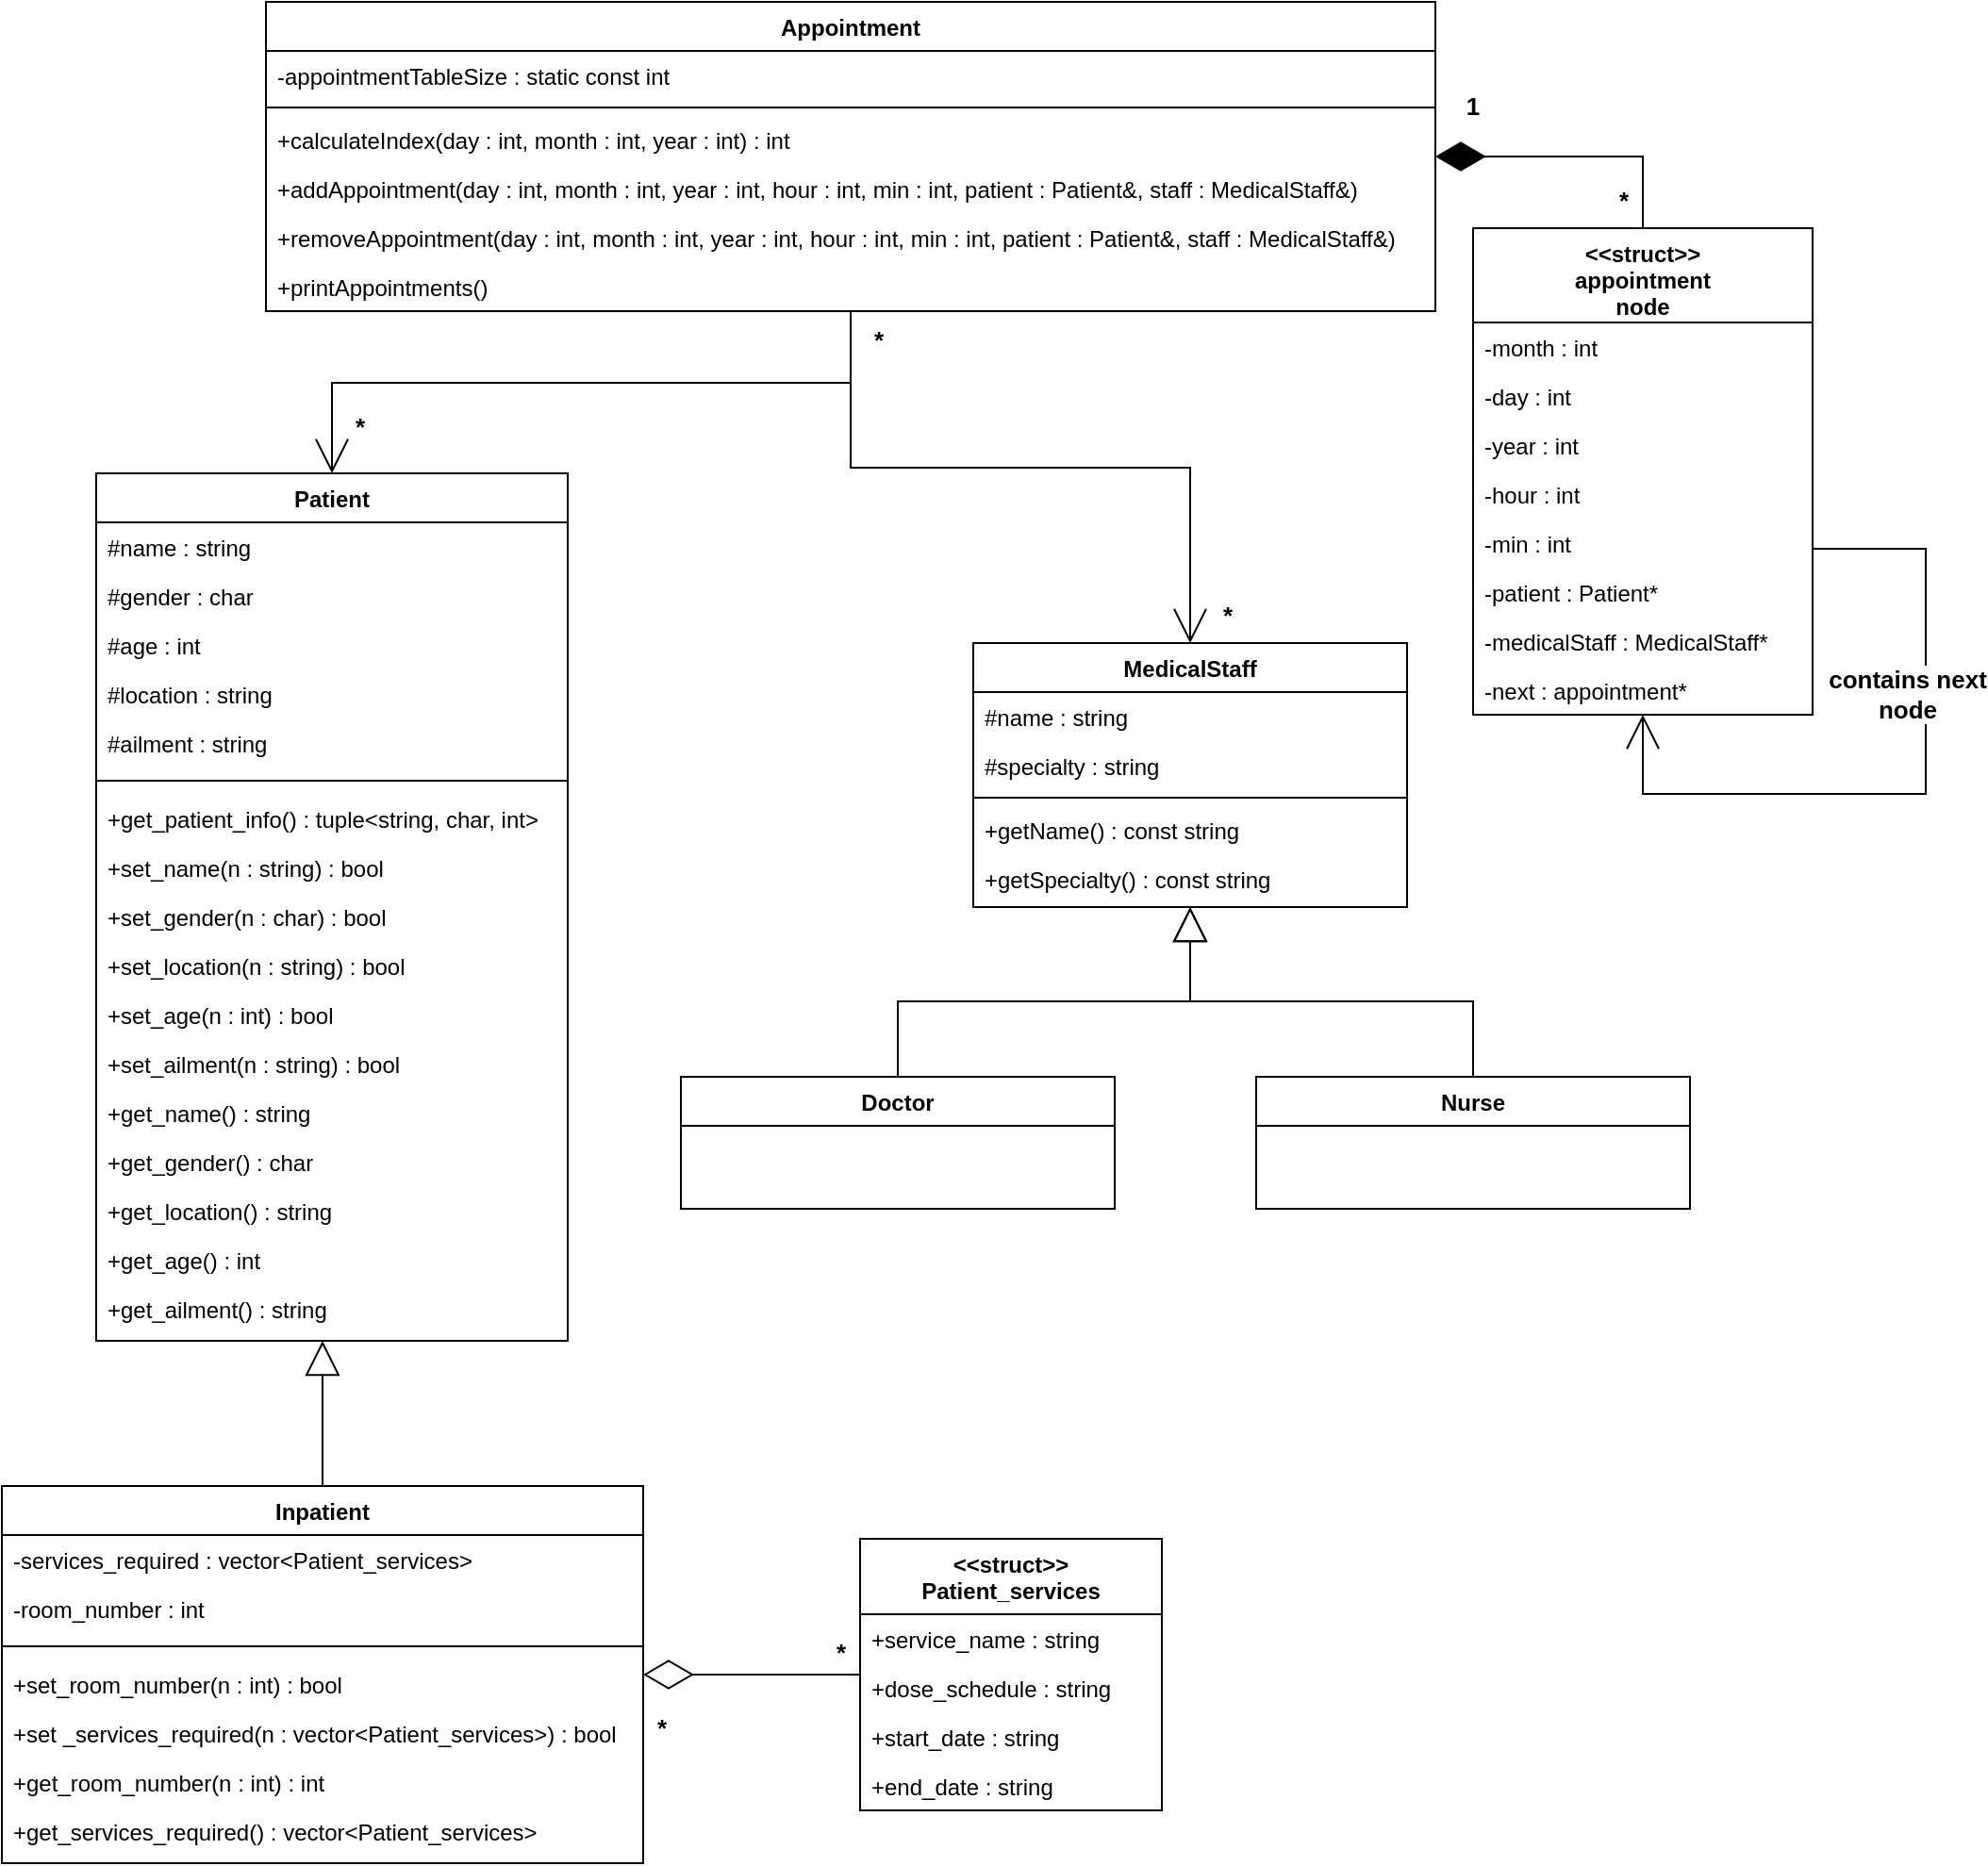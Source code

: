 <mxfile version="22.1.3" type="device">
  <diagram id="C5RBs43oDa-KdzZeNtuy" name="Page-1">
    <mxGraphModel dx="1434" dy="758" grid="1" gridSize="10" guides="1" tooltips="1" connect="1" arrows="1" fold="1" page="1" pageScale="1" pageWidth="1169" pageHeight="1654" background="none" math="0" shadow="0">
      <root>
        <mxCell id="WIyWlLk6GJQsqaUBKTNV-0" />
        <mxCell id="WIyWlLk6GJQsqaUBKTNV-1" parent="WIyWlLk6GJQsqaUBKTNV-0" />
        <mxCell id="30WU4XjeSRjazcmTcvTp-22" value="" style="edgeStyle=orthogonalEdgeStyle;rounded=0;orthogonalLoop=1;jettySize=auto;html=1;endArrow=none;endFill=0;endSize=24;entryX=0.5;entryY=0;entryDx=0;entryDy=0;startArrow=diamondThin;startFill=1;sourcePerimeterSpacing=0;targetPerimeterSpacing=0;startSize=24;" parent="WIyWlLk6GJQsqaUBKTNV-1" source="zkfFHV4jXpPFQw0GAbJ--0" target="zkfFHV4jXpPFQw0GAbJ--17" edge="1">
          <mxGeometry relative="1" as="geometry">
            <mxPoint x="610" y="336" as="targetPoint" />
          </mxGeometry>
        </mxCell>
        <mxCell id="30WU4XjeSRjazcmTcvTp-43" value="" style="edgeStyle=orthogonalEdgeStyle;rounded=0;orthogonalLoop=1;jettySize=auto;html=1;entryX=0.5;entryY=0;entryDx=0;entryDy=0;endArrow=open;endFill=0;endSize=16;fontSize=13;" parent="WIyWlLk6GJQsqaUBKTNV-1" source="zkfFHV4jXpPFQw0GAbJ--0" target="zkfFHV4jXpPFQw0GAbJ--6" edge="1">
          <mxGeometry x="0.889" y="15" relative="1" as="geometry">
            <mxPoint x="560" y="336" as="targetPoint" />
            <mxPoint as="offset" />
          </mxGeometry>
        </mxCell>
        <mxCell id="30WU4XjeSRjazcmTcvTp-90" value="" style="edgeStyle=orthogonalEdgeStyle;rounded=0;orthogonalLoop=1;jettySize=auto;html=1;endArrow=open;endFill=0;endSize=16;" parent="WIyWlLk6GJQsqaUBKTNV-1" source="zkfFHV4jXpPFQw0GAbJ--0" target="30WU4XjeSRjazcmTcvTp-83" edge="1">
          <mxGeometry relative="1" as="geometry" />
        </mxCell>
        <mxCell id="zkfFHV4jXpPFQw0GAbJ--0" value="Appointment" style="swimlane;fontStyle=1;align=center;verticalAlign=top;childLayout=stackLayout;horizontal=1;startSize=26;horizontalStack=0;resizeParent=1;resizeLast=0;collapsible=1;marginBottom=0;rounded=0;shadow=0;strokeWidth=1;labelBackgroundColor=none;" parent="WIyWlLk6GJQsqaUBKTNV-1" vertex="1">
          <mxGeometry x="250" y="40" width="620" height="164" as="geometry">
            <mxRectangle x="230" y="140" width="160" height="26" as="alternateBounds" />
          </mxGeometry>
        </mxCell>
        <mxCell id="zkfFHV4jXpPFQw0GAbJ--1" value="-appointmentTableSize : static const int" style="text;align=left;verticalAlign=top;spacingLeft=4;spacingRight=4;overflow=hidden;rotatable=0;points=[[0,0.5],[1,0.5]];portConstraint=eastwest;labelBackgroundColor=none;" parent="zkfFHV4jXpPFQw0GAbJ--0" vertex="1">
          <mxGeometry y="26" width="620" height="26" as="geometry" />
        </mxCell>
        <mxCell id="zkfFHV4jXpPFQw0GAbJ--4" value="" style="line;html=1;strokeWidth=1;align=left;verticalAlign=middle;spacingTop=-1;spacingLeft=3;spacingRight=3;rotatable=0;labelPosition=right;points=[];portConstraint=eastwest;labelBackgroundColor=none;" parent="zkfFHV4jXpPFQw0GAbJ--0" vertex="1">
          <mxGeometry y="52" width="620" height="8" as="geometry" />
        </mxCell>
        <mxCell id="zkfFHV4jXpPFQw0GAbJ--5" value="+calculateIndex(day : int, month : int, year : int) : int" style="text;align=left;verticalAlign=top;spacingLeft=4;spacingRight=4;overflow=hidden;rotatable=0;points=[[0,0.5],[1,0.5]];portConstraint=eastwest;labelBackgroundColor=none;" parent="zkfFHV4jXpPFQw0GAbJ--0" vertex="1">
          <mxGeometry y="60" width="620" height="26" as="geometry" />
        </mxCell>
        <mxCell id="30WU4XjeSRjazcmTcvTp-0" value="+addAppointment(day : int, month : int, year : int, hour : int, min : int, patient : Patient&amp;, staff : MedicalStaff&amp;)" style="text;align=left;verticalAlign=top;spacingLeft=4;spacingRight=4;overflow=hidden;rotatable=0;points=[[0,0.5],[1,0.5]];portConstraint=eastwest;labelBackgroundColor=none;" parent="zkfFHV4jXpPFQw0GAbJ--0" vertex="1">
          <mxGeometry y="86" width="620" height="26" as="geometry" />
        </mxCell>
        <mxCell id="30WU4XjeSRjazcmTcvTp-2" value="+removeAppointment(day : int, month : int, year : int, hour : int, min : int, patient : Patient&amp;, staff : MedicalStaff&amp;)" style="text;align=left;verticalAlign=top;spacingLeft=4;spacingRight=4;overflow=hidden;rotatable=0;points=[[0,0.5],[1,0.5]];portConstraint=eastwest;labelBackgroundColor=none;" parent="zkfFHV4jXpPFQw0GAbJ--0" vertex="1">
          <mxGeometry y="112" width="620" height="26" as="geometry" />
        </mxCell>
        <mxCell id="30WU4XjeSRjazcmTcvTp-1" value="+printAppointments()" style="text;align=left;verticalAlign=top;spacingLeft=4;spacingRight=4;overflow=hidden;rotatable=0;points=[[0,0.5],[1,0.5]];portConstraint=eastwest;labelBackgroundColor=none;" parent="zkfFHV4jXpPFQw0GAbJ--0" vertex="1">
          <mxGeometry y="138" width="620" height="26" as="geometry" />
        </mxCell>
        <mxCell id="30WU4XjeSRjazcmTcvTp-62" value="" style="edgeStyle=orthogonalEdgeStyle;rounded=0;orthogonalLoop=1;jettySize=auto;html=1;startArrow=block;startFill=0;endArrow=none;endFill=0;startSize=16;" parent="WIyWlLk6GJQsqaUBKTNV-1" source="zkfFHV4jXpPFQw0GAbJ--6" target="30WU4XjeSRjazcmTcvTp-44" edge="1">
          <mxGeometry relative="1" as="geometry">
            <Array as="points">
              <mxPoint x="280" y="780" />
              <mxPoint x="280" y="780" />
            </Array>
          </mxGeometry>
        </mxCell>
        <mxCell id="zkfFHV4jXpPFQw0GAbJ--6" value="Patient" style="swimlane;fontStyle=1;align=center;verticalAlign=top;childLayout=stackLayout;horizontal=1;startSize=26;horizontalStack=0;resizeParent=1;resizeLast=0;collapsible=1;marginBottom=0;rounded=0;shadow=0;strokeWidth=1;labelBackgroundColor=none;" parent="WIyWlLk6GJQsqaUBKTNV-1" vertex="1">
          <mxGeometry x="160" y="290" width="250" height="460" as="geometry">
            <mxRectangle x="130" y="380" width="160" height="26" as="alternateBounds" />
          </mxGeometry>
        </mxCell>
        <mxCell id="zkfFHV4jXpPFQw0GAbJ--7" value="#name : string" style="text;align=left;verticalAlign=top;spacingLeft=4;spacingRight=4;overflow=hidden;rotatable=0;points=[[0,0.5],[1,0.5]];portConstraint=eastwest;labelBackgroundColor=none;" parent="zkfFHV4jXpPFQw0GAbJ--6" vertex="1">
          <mxGeometry y="26" width="250" height="26" as="geometry" />
        </mxCell>
        <mxCell id="zkfFHV4jXpPFQw0GAbJ--8" value="#gender : char" style="text;align=left;verticalAlign=top;spacingLeft=4;spacingRight=4;overflow=hidden;rotatable=0;points=[[0,0.5],[1,0.5]];portConstraint=eastwest;rounded=0;shadow=0;html=0;labelBackgroundColor=none;" parent="zkfFHV4jXpPFQw0GAbJ--6" vertex="1">
          <mxGeometry y="52" width="250" height="26" as="geometry" />
        </mxCell>
        <mxCell id="30WU4XjeSRjazcmTcvTp-27" value="#age : int" style="text;align=left;verticalAlign=top;spacingLeft=4;spacingRight=4;overflow=hidden;rotatable=0;points=[[0,0.5],[1,0.5]];portConstraint=eastwest;rounded=0;shadow=0;html=0;labelBackgroundColor=none;" parent="zkfFHV4jXpPFQw0GAbJ--6" vertex="1">
          <mxGeometry y="78" width="250" height="26" as="geometry" />
        </mxCell>
        <mxCell id="30WU4XjeSRjazcmTcvTp-26" value="#location : string" style="text;align=left;verticalAlign=top;spacingLeft=4;spacingRight=4;overflow=hidden;rotatable=0;points=[[0,0.5],[1,0.5]];portConstraint=eastwest;rounded=0;shadow=0;html=0;labelBackgroundColor=none;" parent="zkfFHV4jXpPFQw0GAbJ--6" vertex="1">
          <mxGeometry y="104" width="250" height="26" as="geometry" />
        </mxCell>
        <mxCell id="30WU4XjeSRjazcmTcvTp-25" value="#ailment : string" style="text;align=left;verticalAlign=top;spacingLeft=4;spacingRight=4;overflow=hidden;rotatable=0;points=[[0,0.5],[1,0.5]];portConstraint=eastwest;rounded=0;shadow=0;html=0;labelBackgroundColor=none;" parent="zkfFHV4jXpPFQw0GAbJ--6" vertex="1">
          <mxGeometry y="130" width="250" height="26" as="geometry" />
        </mxCell>
        <mxCell id="30WU4XjeSRjazcmTcvTp-29" style="line;html=1;strokeWidth=1;align=left;verticalAlign=middle;spacingTop=-1;spacingLeft=3;spacingRight=3;rotatable=0;labelPosition=right;points=[];portConstraint=eastwest;labelBackgroundColor=none;" parent="zkfFHV4jXpPFQw0GAbJ--6" vertex="1">
          <mxGeometry y="156" width="250" height="14" as="geometry" />
        </mxCell>
        <mxCell id="30WU4XjeSRjazcmTcvTp-30" value="+get_patient_info() : tuple&lt;string, char, int&gt;" style="text;align=left;verticalAlign=top;spacingLeft=4;spacingRight=4;overflow=hidden;rotatable=0;points=[[0,0.5],[1,0.5]];portConstraint=eastwest;rounded=0;shadow=0;html=0;labelBackgroundColor=none;" parent="zkfFHV4jXpPFQw0GAbJ--6" vertex="1">
          <mxGeometry y="170" width="250" height="26" as="geometry" />
        </mxCell>
        <mxCell id="30WU4XjeSRjazcmTcvTp-33" value="+set_name(n : string) : bool" style="text;align=left;verticalAlign=top;spacingLeft=4;spacingRight=4;overflow=hidden;rotatable=0;points=[[0,0.5],[1,0.5]];portConstraint=eastwest;rounded=0;shadow=0;html=0;labelBackgroundColor=none;" parent="zkfFHV4jXpPFQw0GAbJ--6" vertex="1">
          <mxGeometry y="196" width="250" height="26" as="geometry" />
        </mxCell>
        <mxCell id="30WU4XjeSRjazcmTcvTp-32" value="+set_gender(n : char) : bool" style="text;align=left;verticalAlign=top;spacingLeft=4;spacingRight=4;overflow=hidden;rotatable=0;points=[[0,0.5],[1,0.5]];portConstraint=eastwest;rounded=0;shadow=0;html=0;labelBackgroundColor=none;" parent="zkfFHV4jXpPFQw0GAbJ--6" vertex="1">
          <mxGeometry y="222" width="250" height="26" as="geometry" />
        </mxCell>
        <mxCell id="30WU4XjeSRjazcmTcvTp-31" value="+set_location(n : string) : bool" style="text;align=left;verticalAlign=top;spacingLeft=4;spacingRight=4;overflow=hidden;rotatable=0;points=[[0,0.5],[1,0.5]];portConstraint=eastwest;rounded=0;shadow=0;html=0;labelBackgroundColor=none;" parent="zkfFHV4jXpPFQw0GAbJ--6" vertex="1">
          <mxGeometry y="248" width="250" height="26" as="geometry" />
        </mxCell>
        <mxCell id="30WU4XjeSRjazcmTcvTp-41" value="+set_age(n : int) : bool" style="text;align=left;verticalAlign=top;spacingLeft=4;spacingRight=4;overflow=hidden;rotatable=0;points=[[0,0.5],[1,0.5]];portConstraint=eastwest;rounded=0;shadow=0;html=0;labelBackgroundColor=none;" parent="zkfFHV4jXpPFQw0GAbJ--6" vertex="1">
          <mxGeometry y="274" width="250" height="26" as="geometry" />
        </mxCell>
        <mxCell id="30WU4XjeSRjazcmTcvTp-40" value="+set_ailment(n : string) : bool" style="text;align=left;verticalAlign=top;spacingLeft=4;spacingRight=4;overflow=hidden;rotatable=0;points=[[0,0.5],[1,0.5]];portConstraint=eastwest;rounded=0;shadow=0;html=0;labelBackgroundColor=none;" parent="zkfFHV4jXpPFQw0GAbJ--6" vertex="1">
          <mxGeometry y="300" width="250" height="26" as="geometry" />
        </mxCell>
        <mxCell id="30WU4XjeSRjazcmTcvTp-39" value="+get_name() : string" style="text;align=left;verticalAlign=top;spacingLeft=4;spacingRight=4;overflow=hidden;rotatable=0;points=[[0,0.5],[1,0.5]];portConstraint=eastwest;rounded=0;shadow=0;html=0;labelBackgroundColor=none;" parent="zkfFHV4jXpPFQw0GAbJ--6" vertex="1">
          <mxGeometry y="326" width="250" height="26" as="geometry" />
        </mxCell>
        <mxCell id="30WU4XjeSRjazcmTcvTp-38" value="+get_gender() : char" style="text;align=left;verticalAlign=top;spacingLeft=4;spacingRight=4;overflow=hidden;rotatable=0;points=[[0,0.5],[1,0.5]];portConstraint=eastwest;rounded=0;shadow=0;html=0;labelBackgroundColor=none;" parent="zkfFHV4jXpPFQw0GAbJ--6" vertex="1">
          <mxGeometry y="352" width="250" height="26" as="geometry" />
        </mxCell>
        <mxCell id="30WU4XjeSRjazcmTcvTp-37" value="+get_location() : string" style="text;align=left;verticalAlign=top;spacingLeft=4;spacingRight=4;overflow=hidden;rotatable=0;points=[[0,0.5],[1,0.5]];portConstraint=eastwest;rounded=0;shadow=0;html=0;labelBackgroundColor=none;" parent="zkfFHV4jXpPFQw0GAbJ--6" vertex="1">
          <mxGeometry y="378" width="250" height="26" as="geometry" />
        </mxCell>
        <mxCell id="30WU4XjeSRjazcmTcvTp-36" value="+get_age() : int" style="text;align=left;verticalAlign=top;spacingLeft=4;spacingRight=4;overflow=hidden;rotatable=0;points=[[0,0.5],[1,0.5]];portConstraint=eastwest;rounded=0;shadow=0;html=0;labelBackgroundColor=none;" parent="zkfFHV4jXpPFQw0GAbJ--6" vertex="1">
          <mxGeometry y="404" width="250" height="26" as="geometry" />
        </mxCell>
        <mxCell id="30WU4XjeSRjazcmTcvTp-35" value="+get_ailment() : string" style="text;align=left;verticalAlign=top;spacingLeft=4;spacingRight=4;overflow=hidden;rotatable=0;points=[[0,0.5],[1,0.5]];portConstraint=eastwest;rounded=0;shadow=0;html=0;labelBackgroundColor=none;" parent="zkfFHV4jXpPFQw0GAbJ--6" vertex="1">
          <mxGeometry y="430" width="250" height="26" as="geometry" />
        </mxCell>
        <mxCell id="30WU4XjeSRjazcmTcvTp-24" value="&lt;b&gt;contains next&lt;br&gt;node&lt;br&gt;&lt;/b&gt;" style="edgeStyle=orthogonalEdgeStyle;rounded=0;orthogonalLoop=1;jettySize=auto;html=1;entryX=0.5;entryY=1;entryDx=0;entryDy=0;endArrow=open;endFill=0;endSize=16;fontSize=13;" parent="WIyWlLk6GJQsqaUBKTNV-1" source="zkfFHV4jXpPFQw0GAbJ--17" target="zkfFHV4jXpPFQw0GAbJ--17" edge="1">
          <mxGeometry x="-0.282" y="-10" relative="1" as="geometry">
            <mxPoint x="1070" y="580" as="targetPoint" />
            <Array as="points">
              <mxPoint x="1130" y="330" />
              <mxPoint x="1130" y="460" />
              <mxPoint x="980" y="460" />
            </Array>
            <mxPoint as="offset" />
          </mxGeometry>
        </mxCell>
        <mxCell id="zkfFHV4jXpPFQw0GAbJ--17" value="&lt;&lt;struct&gt;&gt;&#xa;appointment&#xa;node" style="swimlane;fontStyle=1;align=center;verticalAlign=top;childLayout=stackLayout;horizontal=1;startSize=50;horizontalStack=0;resizeParent=1;resizeLast=0;collapsible=1;marginBottom=0;rounded=0;shadow=0;strokeWidth=1;labelBackgroundColor=none;" parent="WIyWlLk6GJQsqaUBKTNV-1" vertex="1">
          <mxGeometry x="890" y="160" width="180" height="258" as="geometry">
            <mxRectangle x="550" y="140" width="160" height="26" as="alternateBounds" />
          </mxGeometry>
        </mxCell>
        <mxCell id="zkfFHV4jXpPFQw0GAbJ--18" value="-month : int" style="text;align=left;verticalAlign=top;spacingLeft=4;spacingRight=4;overflow=hidden;rotatable=0;points=[[0,0.5],[1,0.5]];portConstraint=eastwest;labelBackgroundColor=none;" parent="zkfFHV4jXpPFQw0GAbJ--17" vertex="1">
          <mxGeometry y="50" width="180" height="26" as="geometry" />
        </mxCell>
        <mxCell id="zkfFHV4jXpPFQw0GAbJ--19" value="-day : int" style="text;align=left;verticalAlign=top;spacingLeft=4;spacingRight=4;overflow=hidden;rotatable=0;points=[[0,0.5],[1,0.5]];portConstraint=eastwest;rounded=0;shadow=0;html=0;labelBackgroundColor=none;" parent="zkfFHV4jXpPFQw0GAbJ--17" vertex="1">
          <mxGeometry y="76" width="180" height="26" as="geometry" />
        </mxCell>
        <mxCell id="zkfFHV4jXpPFQw0GAbJ--20" value="-year : int" style="text;align=left;verticalAlign=top;spacingLeft=4;spacingRight=4;overflow=hidden;rotatable=0;points=[[0,0.5],[1,0.5]];portConstraint=eastwest;rounded=0;shadow=0;html=0;labelBackgroundColor=none;" parent="zkfFHV4jXpPFQw0GAbJ--17" vertex="1">
          <mxGeometry y="102" width="180" height="26" as="geometry" />
        </mxCell>
        <mxCell id="zkfFHV4jXpPFQw0GAbJ--21" value="-hour : int" style="text;align=left;verticalAlign=top;spacingLeft=4;spacingRight=4;overflow=hidden;rotatable=0;points=[[0,0.5],[1,0.5]];portConstraint=eastwest;rounded=0;shadow=0;html=0;labelBackgroundColor=none;" parent="zkfFHV4jXpPFQw0GAbJ--17" vertex="1">
          <mxGeometry y="128" width="180" height="26" as="geometry" />
        </mxCell>
        <mxCell id="zkfFHV4jXpPFQw0GAbJ--22" value="-min : int" style="text;align=left;verticalAlign=top;spacingLeft=4;spacingRight=4;overflow=hidden;rotatable=0;points=[[0,0.5],[1,0.5]];portConstraint=eastwest;rounded=0;shadow=0;html=0;labelBackgroundColor=none;" parent="zkfFHV4jXpPFQw0GAbJ--17" vertex="1">
          <mxGeometry y="154" width="180" height="26" as="geometry" />
        </mxCell>
        <mxCell id="30WU4XjeSRjazcmTcvTp-20" value="-patient : Patient*" style="text;align=left;verticalAlign=top;spacingLeft=4;spacingRight=4;overflow=hidden;rotatable=0;points=[[0,0.5],[1,0.5]];portConstraint=eastwest;rounded=0;shadow=0;html=0;labelBackgroundColor=none;" parent="zkfFHV4jXpPFQw0GAbJ--17" vertex="1">
          <mxGeometry y="180" width="180" height="26" as="geometry" />
        </mxCell>
        <mxCell id="30WU4XjeSRjazcmTcvTp-19" value="-medicalStaff : MedicalStaff*" style="text;align=left;verticalAlign=top;spacingLeft=4;spacingRight=4;overflow=hidden;rotatable=0;points=[[0,0.5],[1,0.5]];portConstraint=eastwest;rounded=0;shadow=0;html=0;labelBackgroundColor=none;" parent="zkfFHV4jXpPFQw0GAbJ--17" vertex="1">
          <mxGeometry y="206" width="180" height="26" as="geometry" />
        </mxCell>
        <mxCell id="30WU4XjeSRjazcmTcvTp-18" value="-next : appointment*" style="text;align=left;verticalAlign=top;spacingLeft=4;spacingRight=4;overflow=hidden;rotatable=0;points=[[0,0.5],[1,0.5]];portConstraint=eastwest;rounded=0;shadow=0;html=0;labelBackgroundColor=none;" parent="zkfFHV4jXpPFQw0GAbJ--17" vertex="1">
          <mxGeometry y="232" width="180" height="26" as="geometry" />
        </mxCell>
        <mxCell id="30WU4XjeSRjazcmTcvTp-71" value="" style="edgeStyle=orthogonalEdgeStyle;rounded=0;orthogonalLoop=1;jettySize=auto;html=1;startArrow=diamondThin;startFill=0;endArrow=none;endFill=0;startSize=24;" parent="WIyWlLk6GJQsqaUBKTNV-1" source="30WU4XjeSRjazcmTcvTp-44" target="30WU4XjeSRjazcmTcvTp-63" edge="1">
          <mxGeometry relative="1" as="geometry" />
        </mxCell>
        <mxCell id="30WU4XjeSRjazcmTcvTp-44" value="Inpatient" style="swimlane;fontStyle=1;align=center;verticalAlign=top;childLayout=stackLayout;horizontal=1;startSize=26;horizontalStack=0;resizeParent=1;resizeLast=0;collapsible=1;marginBottom=0;rounded=0;shadow=0;strokeWidth=1;labelBackgroundColor=none;" parent="WIyWlLk6GJQsqaUBKTNV-1" vertex="1">
          <mxGeometry x="110" y="827" width="340" height="200" as="geometry">
            <mxRectangle x="130" y="380" width="160" height="26" as="alternateBounds" />
          </mxGeometry>
        </mxCell>
        <mxCell id="30WU4XjeSRjazcmTcvTp-45" value="-services_required : vector&lt;Patient_services&gt;" style="text;align=left;verticalAlign=top;spacingLeft=4;spacingRight=4;overflow=hidden;rotatable=0;points=[[0,0.5],[1,0.5]];portConstraint=eastwest;labelBackgroundColor=none;" parent="30WU4XjeSRjazcmTcvTp-44" vertex="1">
          <mxGeometry y="26" width="340" height="26" as="geometry" />
        </mxCell>
        <mxCell id="30WU4XjeSRjazcmTcvTp-46" value="-room_number : int" style="text;align=left;verticalAlign=top;spacingLeft=4;spacingRight=4;overflow=hidden;rotatable=0;points=[[0,0.5],[1,0.5]];portConstraint=eastwest;rounded=0;shadow=0;html=0;labelBackgroundColor=none;" parent="30WU4XjeSRjazcmTcvTp-44" vertex="1">
          <mxGeometry y="52" width="340" height="26" as="geometry" />
        </mxCell>
        <mxCell id="30WU4XjeSRjazcmTcvTp-50" style="line;html=1;strokeWidth=1;align=left;verticalAlign=middle;spacingTop=-1;spacingLeft=3;spacingRight=3;rotatable=0;labelPosition=right;points=[];portConstraint=eastwest;labelBackgroundColor=none;" parent="30WU4XjeSRjazcmTcvTp-44" vertex="1">
          <mxGeometry y="78" width="340" height="14" as="geometry" />
        </mxCell>
        <mxCell id="30WU4XjeSRjazcmTcvTp-51" value="+set_room_number(n : int) : bool" style="text;align=left;verticalAlign=top;spacingLeft=4;spacingRight=4;overflow=hidden;rotatable=0;points=[[0,0.5],[1,0.5]];portConstraint=eastwest;rounded=0;shadow=0;html=0;labelBackgroundColor=none;" parent="30WU4XjeSRjazcmTcvTp-44" vertex="1">
          <mxGeometry y="92" width="340" height="26" as="geometry" />
        </mxCell>
        <mxCell id="30WU4XjeSRjazcmTcvTp-52" value="+set _services_required(n : vector&lt;Patient_services&gt;) : bool" style="text;align=left;verticalAlign=top;spacingLeft=4;spacingRight=4;overflow=hidden;rotatable=0;points=[[0,0.5],[1,0.5]];portConstraint=eastwest;rounded=0;shadow=0;html=0;labelBackgroundColor=none;" parent="30WU4XjeSRjazcmTcvTp-44" vertex="1">
          <mxGeometry y="118" width="340" height="26" as="geometry" />
        </mxCell>
        <mxCell id="30WU4XjeSRjazcmTcvTp-53" value="+get_room_number(n : int) : int" style="text;align=left;verticalAlign=top;spacingLeft=4;spacingRight=4;overflow=hidden;rotatable=0;points=[[0,0.5],[1,0.5]];portConstraint=eastwest;rounded=0;shadow=0;html=0;labelBackgroundColor=none;" parent="30WU4XjeSRjazcmTcvTp-44" vertex="1">
          <mxGeometry y="144" width="340" height="26" as="geometry" />
        </mxCell>
        <mxCell id="30WU4XjeSRjazcmTcvTp-54" value="+get_services_required() : vector&lt;Patient_services&gt;" style="text;align=left;verticalAlign=top;spacingLeft=4;spacingRight=4;overflow=hidden;rotatable=0;points=[[0,0.5],[1,0.5]];portConstraint=eastwest;rounded=0;shadow=0;html=0;labelBackgroundColor=none;" parent="30WU4XjeSRjazcmTcvTp-44" vertex="1">
          <mxGeometry y="170" width="340" height="26" as="geometry" />
        </mxCell>
        <mxCell id="30WU4XjeSRjazcmTcvTp-63" value="&lt;&lt;struct&gt;&gt;&#xa;Patient_services" style="swimlane;fontStyle=1;align=center;verticalAlign=top;childLayout=stackLayout;horizontal=1;startSize=40;horizontalStack=0;resizeParent=1;resizeLast=0;collapsible=1;marginBottom=0;rounded=0;shadow=0;strokeWidth=1;labelBackgroundColor=none;" parent="WIyWlLk6GJQsqaUBKTNV-1" vertex="1">
          <mxGeometry x="565" y="855" width="160" height="144" as="geometry">
            <mxRectangle x="130" y="380" width="160" height="26" as="alternateBounds" />
          </mxGeometry>
        </mxCell>
        <mxCell id="30WU4XjeSRjazcmTcvTp-64" value="+service_name : string" style="text;align=left;verticalAlign=top;spacingLeft=4;spacingRight=4;overflow=hidden;rotatable=0;points=[[0,0.5],[1,0.5]];portConstraint=eastwest;labelBackgroundColor=none;" parent="30WU4XjeSRjazcmTcvTp-63" vertex="1">
          <mxGeometry y="40" width="160" height="26" as="geometry" />
        </mxCell>
        <mxCell id="30WU4XjeSRjazcmTcvTp-65" value="+dose_schedule : string" style="text;align=left;verticalAlign=top;spacingLeft=4;spacingRight=4;overflow=hidden;rotatable=0;points=[[0,0.5],[1,0.5]];portConstraint=eastwest;rounded=0;shadow=0;html=0;labelBackgroundColor=none;" parent="30WU4XjeSRjazcmTcvTp-63" vertex="1">
          <mxGeometry y="66" width="160" height="26" as="geometry" />
        </mxCell>
        <mxCell id="30WU4XjeSRjazcmTcvTp-73" value="+start_date : string" style="text;align=left;verticalAlign=top;spacingLeft=4;spacingRight=4;overflow=hidden;rotatable=0;points=[[0,0.5],[1,0.5]];portConstraint=eastwest;rounded=0;shadow=0;html=0;labelBackgroundColor=none;" parent="30WU4XjeSRjazcmTcvTp-63" vertex="1">
          <mxGeometry y="92" width="160" height="26" as="geometry" />
        </mxCell>
        <mxCell id="30WU4XjeSRjazcmTcvTp-72" value="+end_date : string" style="text;align=left;verticalAlign=top;spacingLeft=4;spacingRight=4;overflow=hidden;rotatable=0;points=[[0,0.5],[1,0.5]];portConstraint=eastwest;rounded=0;shadow=0;html=0;labelBackgroundColor=none;" parent="30WU4XjeSRjazcmTcvTp-63" vertex="1">
          <mxGeometry y="118" width="160" height="26" as="geometry" />
        </mxCell>
        <mxCell id="30WU4XjeSRjazcmTcvTp-74" value="&lt;span&gt;*&lt;/span&gt;" style="text;html=1;strokeColor=none;fillColor=none;align=center;verticalAlign=middle;whiteSpace=wrap;rounded=0;fontSize=13;fontStyle=1" parent="WIyWlLk6GJQsqaUBKTNV-1" vertex="1">
          <mxGeometry x="290" y="250" width="20" height="30" as="geometry" />
        </mxCell>
        <mxCell id="30WU4XjeSRjazcmTcvTp-75" value="&lt;b&gt;*&lt;/b&gt;" style="text;html=1;strokeColor=none;fillColor=none;align=center;verticalAlign=middle;whiteSpace=wrap;rounded=0;fontSize=13;" parent="WIyWlLk6GJQsqaUBKTNV-1" vertex="1">
          <mxGeometry x="565" y="204" width="20" height="30" as="geometry" />
        </mxCell>
        <mxCell id="30WU4XjeSRjazcmTcvTp-76" value="&lt;b&gt;*&lt;/b&gt;" style="text;html=1;strokeColor=none;fillColor=none;align=center;verticalAlign=middle;whiteSpace=wrap;rounded=0;fontSize=13;" parent="WIyWlLk6GJQsqaUBKTNV-1" vertex="1">
          <mxGeometry x="960" y="130" width="20" height="30" as="geometry" />
        </mxCell>
        <mxCell id="30WU4XjeSRjazcmTcvTp-78" value="&lt;b&gt;1&lt;/b&gt;" style="text;html=1;strokeColor=none;fillColor=none;align=center;verticalAlign=middle;whiteSpace=wrap;rounded=0;fontSize=13;" parent="WIyWlLk6GJQsqaUBKTNV-1" vertex="1">
          <mxGeometry x="880" y="80" width="20" height="30" as="geometry" />
        </mxCell>
        <mxCell id="30WU4XjeSRjazcmTcvTp-79" value="&lt;b&gt;*&lt;/b&gt;" style="text;html=1;strokeColor=none;fillColor=none;align=center;verticalAlign=middle;whiteSpace=wrap;rounded=0;fontSize=13;" parent="WIyWlLk6GJQsqaUBKTNV-1" vertex="1">
          <mxGeometry x="450" y="940" width="20" height="30" as="geometry" />
        </mxCell>
        <mxCell id="30WU4XjeSRjazcmTcvTp-80" value="&lt;b&gt;*&lt;/b&gt;" style="text;html=1;strokeColor=none;fillColor=none;align=center;verticalAlign=middle;whiteSpace=wrap;rounded=0;fontSize=13;" parent="WIyWlLk6GJQsqaUBKTNV-1" vertex="1">
          <mxGeometry x="545" y="900" width="20" height="30" as="geometry" />
        </mxCell>
        <mxCell id="30WU4XjeSRjazcmTcvTp-99" value="" style="edgeStyle=orthogonalEdgeStyle;rounded=0;orthogonalLoop=1;jettySize=auto;html=1;endArrow=none;endFill=0;startArrow=block;startFill=0;startSize=16;" parent="WIyWlLk6GJQsqaUBKTNV-1" source="30WU4XjeSRjazcmTcvTp-83" target="30WU4XjeSRjazcmTcvTp-93" edge="1">
          <mxGeometry relative="1" as="geometry" />
        </mxCell>
        <mxCell id="30WU4XjeSRjazcmTcvTp-106" value="" style="edgeStyle=orthogonalEdgeStyle;rounded=0;orthogonalLoop=1;jettySize=auto;html=1;startArrow=block;startFill=0;startSize=16;endArrow=none;endFill=0;" parent="WIyWlLk6GJQsqaUBKTNV-1" source="30WU4XjeSRjazcmTcvTp-83" target="30WU4XjeSRjazcmTcvTp-100" edge="1">
          <mxGeometry relative="1" as="geometry" />
        </mxCell>
        <mxCell id="30WU4XjeSRjazcmTcvTp-83" value="MedicalStaff" style="swimlane;fontStyle=1;align=center;verticalAlign=top;childLayout=stackLayout;horizontal=1;startSize=26;horizontalStack=0;resizeParent=1;resizeLast=0;collapsible=1;marginBottom=0;rounded=0;shadow=0;strokeWidth=1;labelBackgroundColor=none;" parent="WIyWlLk6GJQsqaUBKTNV-1" vertex="1">
          <mxGeometry x="625" y="380" width="230" height="140" as="geometry">
            <mxRectangle x="230" y="140" width="160" height="26" as="alternateBounds" />
          </mxGeometry>
        </mxCell>
        <mxCell id="30WU4XjeSRjazcmTcvTp-84" value="#name : string" style="text;align=left;verticalAlign=top;spacingLeft=4;spacingRight=4;overflow=hidden;rotatable=0;points=[[0,0.5],[1,0.5]];portConstraint=eastwest;labelBackgroundColor=none;" parent="30WU4XjeSRjazcmTcvTp-83" vertex="1">
          <mxGeometry y="26" width="230" height="26" as="geometry" />
        </mxCell>
        <mxCell id="30WU4XjeSRjazcmTcvTp-91" value="#specialty : string" style="text;align=left;verticalAlign=top;spacingLeft=4;spacingRight=4;overflow=hidden;rotatable=0;points=[[0,0.5],[1,0.5]];portConstraint=eastwest;labelBackgroundColor=none;" parent="30WU4XjeSRjazcmTcvTp-83" vertex="1">
          <mxGeometry y="52" width="230" height="26" as="geometry" />
        </mxCell>
        <mxCell id="30WU4XjeSRjazcmTcvTp-85" value="" style="line;html=1;strokeWidth=1;align=left;verticalAlign=middle;spacingTop=-1;spacingLeft=3;spacingRight=3;rotatable=0;labelPosition=right;points=[];portConstraint=eastwest;labelBackgroundColor=none;" parent="30WU4XjeSRjazcmTcvTp-83" vertex="1">
          <mxGeometry y="78" width="230" height="8" as="geometry" />
        </mxCell>
        <mxCell id="30WU4XjeSRjazcmTcvTp-87" value="+getName() : const string" style="text;align=left;verticalAlign=top;spacingLeft=4;spacingRight=4;overflow=hidden;rotatable=0;points=[[0,0.5],[1,0.5]];portConstraint=eastwest;labelBackgroundColor=none;" parent="30WU4XjeSRjazcmTcvTp-83" vertex="1">
          <mxGeometry y="86" width="230" height="26" as="geometry" />
        </mxCell>
        <mxCell id="30WU4XjeSRjazcmTcvTp-89" value="+getSpecialty() : const string" style="text;align=left;verticalAlign=top;spacingLeft=4;spacingRight=4;overflow=hidden;rotatable=0;points=[[0,0.5],[1,0.5]];portConstraint=eastwest;labelBackgroundColor=none;" parent="30WU4XjeSRjazcmTcvTp-83" vertex="1">
          <mxGeometry y="112" width="230" height="26" as="geometry" />
        </mxCell>
        <mxCell id="30WU4XjeSRjazcmTcvTp-92" value="&lt;b&gt;*&lt;/b&gt;" style="text;html=1;strokeColor=none;fillColor=none;align=center;verticalAlign=middle;whiteSpace=wrap;rounded=0;fontSize=13;" parent="WIyWlLk6GJQsqaUBKTNV-1" vertex="1">
          <mxGeometry x="750" y="350" width="20" height="30" as="geometry" />
        </mxCell>
        <mxCell id="30WU4XjeSRjazcmTcvTp-93" value="Nurse" style="swimlane;fontStyle=1;align=center;verticalAlign=top;childLayout=stackLayout;horizontal=1;startSize=26;horizontalStack=0;resizeParent=1;resizeLast=0;collapsible=1;marginBottom=0;rounded=0;shadow=0;strokeWidth=1;labelBackgroundColor=none;" parent="WIyWlLk6GJQsqaUBKTNV-1" vertex="1">
          <mxGeometry x="775" y="610" width="230" height="70" as="geometry">
            <mxRectangle x="230" y="140" width="160" height="26" as="alternateBounds" />
          </mxGeometry>
        </mxCell>
        <mxCell id="30WU4XjeSRjazcmTcvTp-100" value="Doctor" style="swimlane;fontStyle=1;align=center;verticalAlign=top;childLayout=stackLayout;horizontal=1;startSize=26;horizontalStack=0;resizeParent=1;resizeLast=0;collapsible=1;marginBottom=0;rounded=0;shadow=0;strokeWidth=1;labelBackgroundColor=none;" parent="WIyWlLk6GJQsqaUBKTNV-1" vertex="1">
          <mxGeometry x="470" y="610" width="230" height="70" as="geometry">
            <mxRectangle x="230" y="140" width="160" height="26" as="alternateBounds" />
          </mxGeometry>
        </mxCell>
      </root>
    </mxGraphModel>
  </diagram>
</mxfile>
